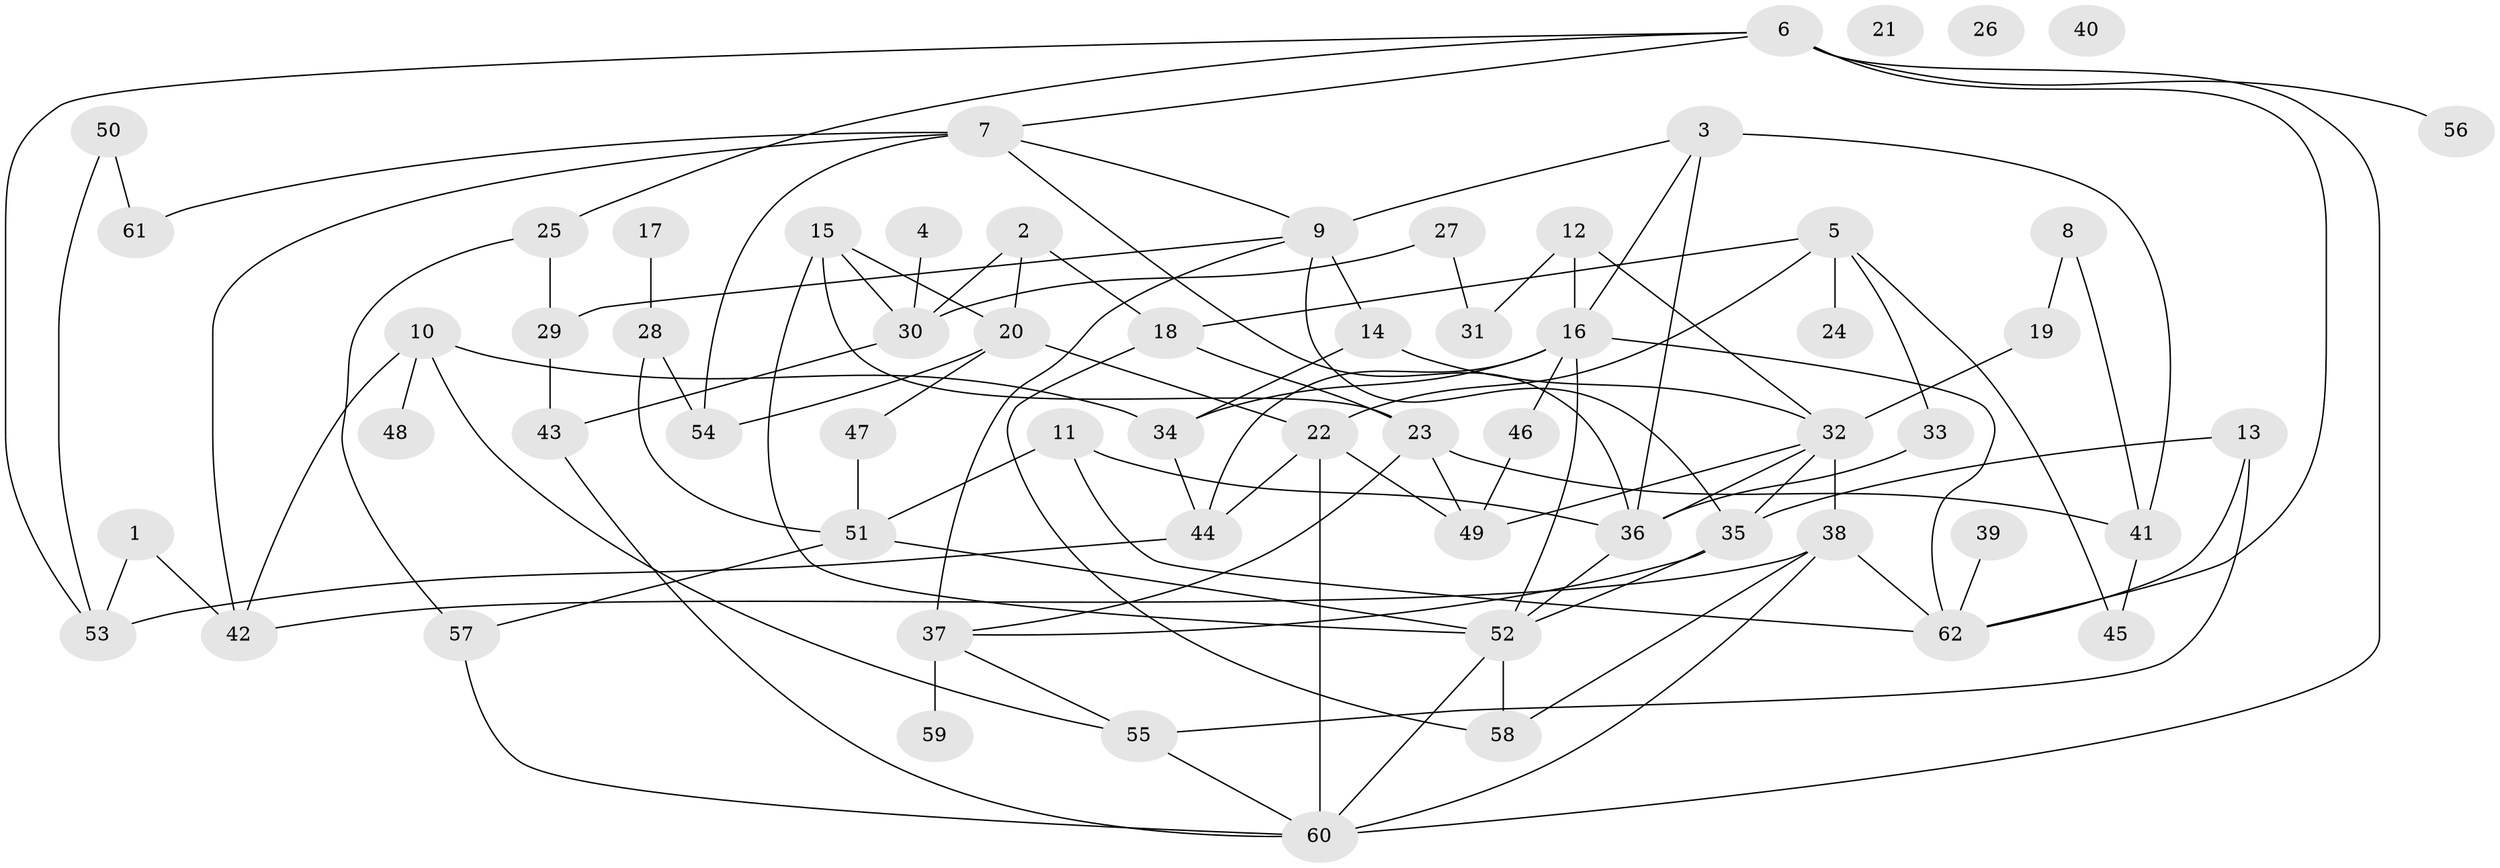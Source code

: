 // coarse degree distribution, {4: 0.15, 5: 0.05, 8: 0.075, 1: 0.15, 10: 0.025, 2: 0.1, 6: 0.125, 3: 0.1, 7: 0.15, 0: 0.075}
// Generated by graph-tools (version 1.1) at 2025/41/03/06/25 10:41:22]
// undirected, 62 vertices, 106 edges
graph export_dot {
graph [start="1"]
  node [color=gray90,style=filled];
  1;
  2;
  3;
  4;
  5;
  6;
  7;
  8;
  9;
  10;
  11;
  12;
  13;
  14;
  15;
  16;
  17;
  18;
  19;
  20;
  21;
  22;
  23;
  24;
  25;
  26;
  27;
  28;
  29;
  30;
  31;
  32;
  33;
  34;
  35;
  36;
  37;
  38;
  39;
  40;
  41;
  42;
  43;
  44;
  45;
  46;
  47;
  48;
  49;
  50;
  51;
  52;
  53;
  54;
  55;
  56;
  57;
  58;
  59;
  60;
  61;
  62;
  1 -- 42;
  1 -- 53;
  2 -- 18;
  2 -- 20;
  2 -- 30;
  3 -- 9;
  3 -- 16;
  3 -- 36;
  3 -- 41;
  4 -- 30;
  5 -- 18;
  5 -- 22;
  5 -- 24;
  5 -- 33;
  5 -- 45;
  6 -- 7;
  6 -- 25;
  6 -- 53;
  6 -- 56;
  6 -- 60;
  6 -- 62;
  7 -- 9;
  7 -- 36;
  7 -- 42;
  7 -- 54;
  7 -- 61;
  8 -- 19;
  8 -- 41;
  9 -- 14;
  9 -- 29;
  9 -- 35;
  9 -- 37;
  10 -- 34;
  10 -- 42;
  10 -- 48;
  10 -- 55;
  11 -- 36;
  11 -- 51;
  11 -- 62;
  12 -- 16;
  12 -- 31;
  12 -- 32;
  13 -- 35;
  13 -- 55;
  13 -- 62;
  14 -- 32;
  14 -- 34;
  15 -- 20;
  15 -- 23;
  15 -- 30;
  15 -- 52;
  16 -- 34;
  16 -- 44;
  16 -- 46;
  16 -- 52;
  16 -- 62;
  17 -- 28;
  18 -- 23;
  18 -- 58;
  19 -- 32;
  20 -- 22;
  20 -- 47;
  20 -- 54;
  22 -- 44;
  22 -- 49;
  22 -- 60;
  23 -- 37;
  23 -- 41;
  23 -- 49;
  25 -- 29;
  25 -- 57;
  27 -- 30;
  27 -- 31;
  28 -- 51;
  28 -- 54;
  29 -- 43;
  30 -- 43;
  32 -- 35;
  32 -- 36;
  32 -- 38;
  32 -- 49;
  33 -- 36;
  34 -- 44;
  35 -- 37;
  35 -- 52;
  36 -- 52;
  37 -- 55;
  37 -- 59;
  38 -- 42;
  38 -- 58;
  38 -- 60;
  38 -- 62;
  39 -- 62;
  41 -- 45;
  43 -- 60;
  44 -- 53;
  46 -- 49;
  47 -- 51;
  50 -- 53;
  50 -- 61;
  51 -- 52;
  51 -- 57;
  52 -- 58;
  52 -- 60;
  55 -- 60;
  57 -- 60;
}
